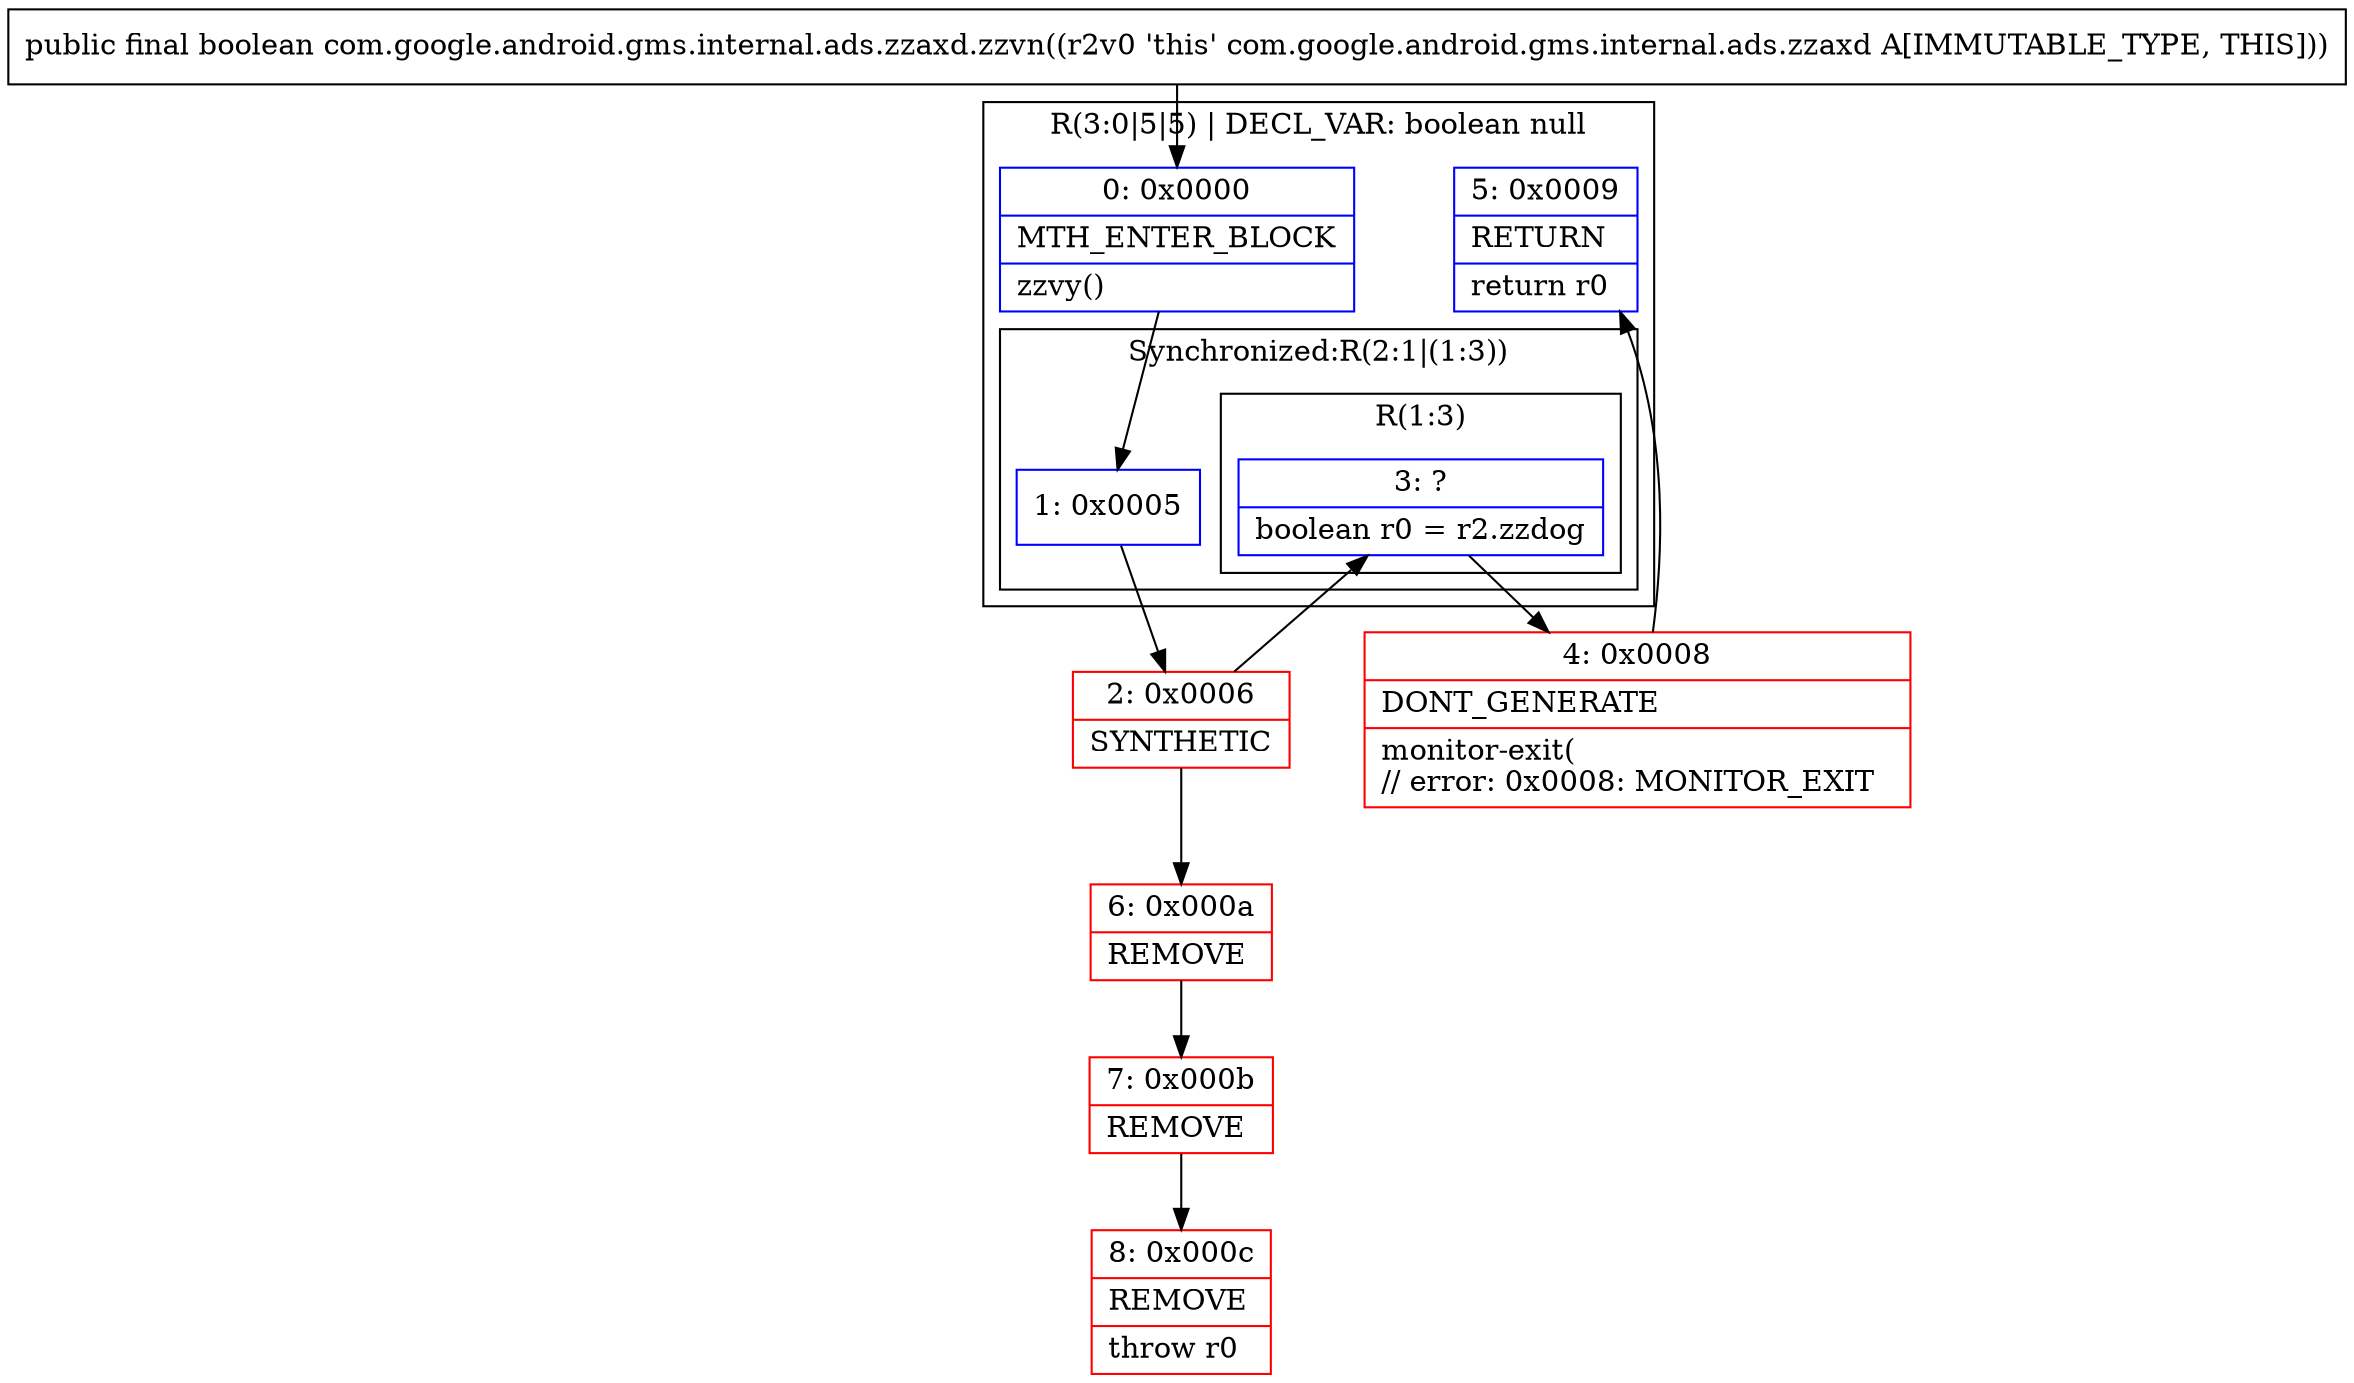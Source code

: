 digraph "CFG forcom.google.android.gms.internal.ads.zzaxd.zzvn()Z" {
subgraph cluster_Region_1838913768 {
label = "R(3:0|5|5) | DECL_VAR: boolean null\l";
node [shape=record,color=blue];
Node_0 [shape=record,label="{0\:\ 0x0000|MTH_ENTER_BLOCK\l|zzvy()\l}"];
subgraph cluster_SynchronizedRegion_1002768854 {
label = "Synchronized:R(2:1|(1:3))";
node [shape=record,color=blue];
Node_1 [shape=record,label="{1\:\ 0x0005}"];
subgraph cluster_Region_758291188 {
label = "R(1:3)";
node [shape=record,color=blue];
Node_3 [shape=record,label="{3\:\ ?|boolean r0 = r2.zzdog\l}"];
}
}
Node_5 [shape=record,label="{5\:\ 0x0009|RETURN\l|return r0\l}"];
}
Node_2 [shape=record,color=red,label="{2\:\ 0x0006|SYNTHETIC\l}"];
Node_4 [shape=record,color=red,label="{4\:\ 0x0008|DONT_GENERATE\l|monitor\-exit(\l\/\/ error: 0x0008: MONITOR_EXIT  \l}"];
Node_6 [shape=record,color=red,label="{6\:\ 0x000a|REMOVE\l}"];
Node_7 [shape=record,color=red,label="{7\:\ 0x000b|REMOVE\l}"];
Node_8 [shape=record,color=red,label="{8\:\ 0x000c|REMOVE\l|throw r0\l}"];
MethodNode[shape=record,label="{public final boolean com.google.android.gms.internal.ads.zzaxd.zzvn((r2v0 'this' com.google.android.gms.internal.ads.zzaxd A[IMMUTABLE_TYPE, THIS])) }"];
MethodNode -> Node_0;
Node_0 -> Node_1;
Node_1 -> Node_2;
Node_3 -> Node_4;
Node_2 -> Node_3;
Node_2 -> Node_6;
Node_4 -> Node_5;
Node_6 -> Node_7;
Node_7 -> Node_8;
}

